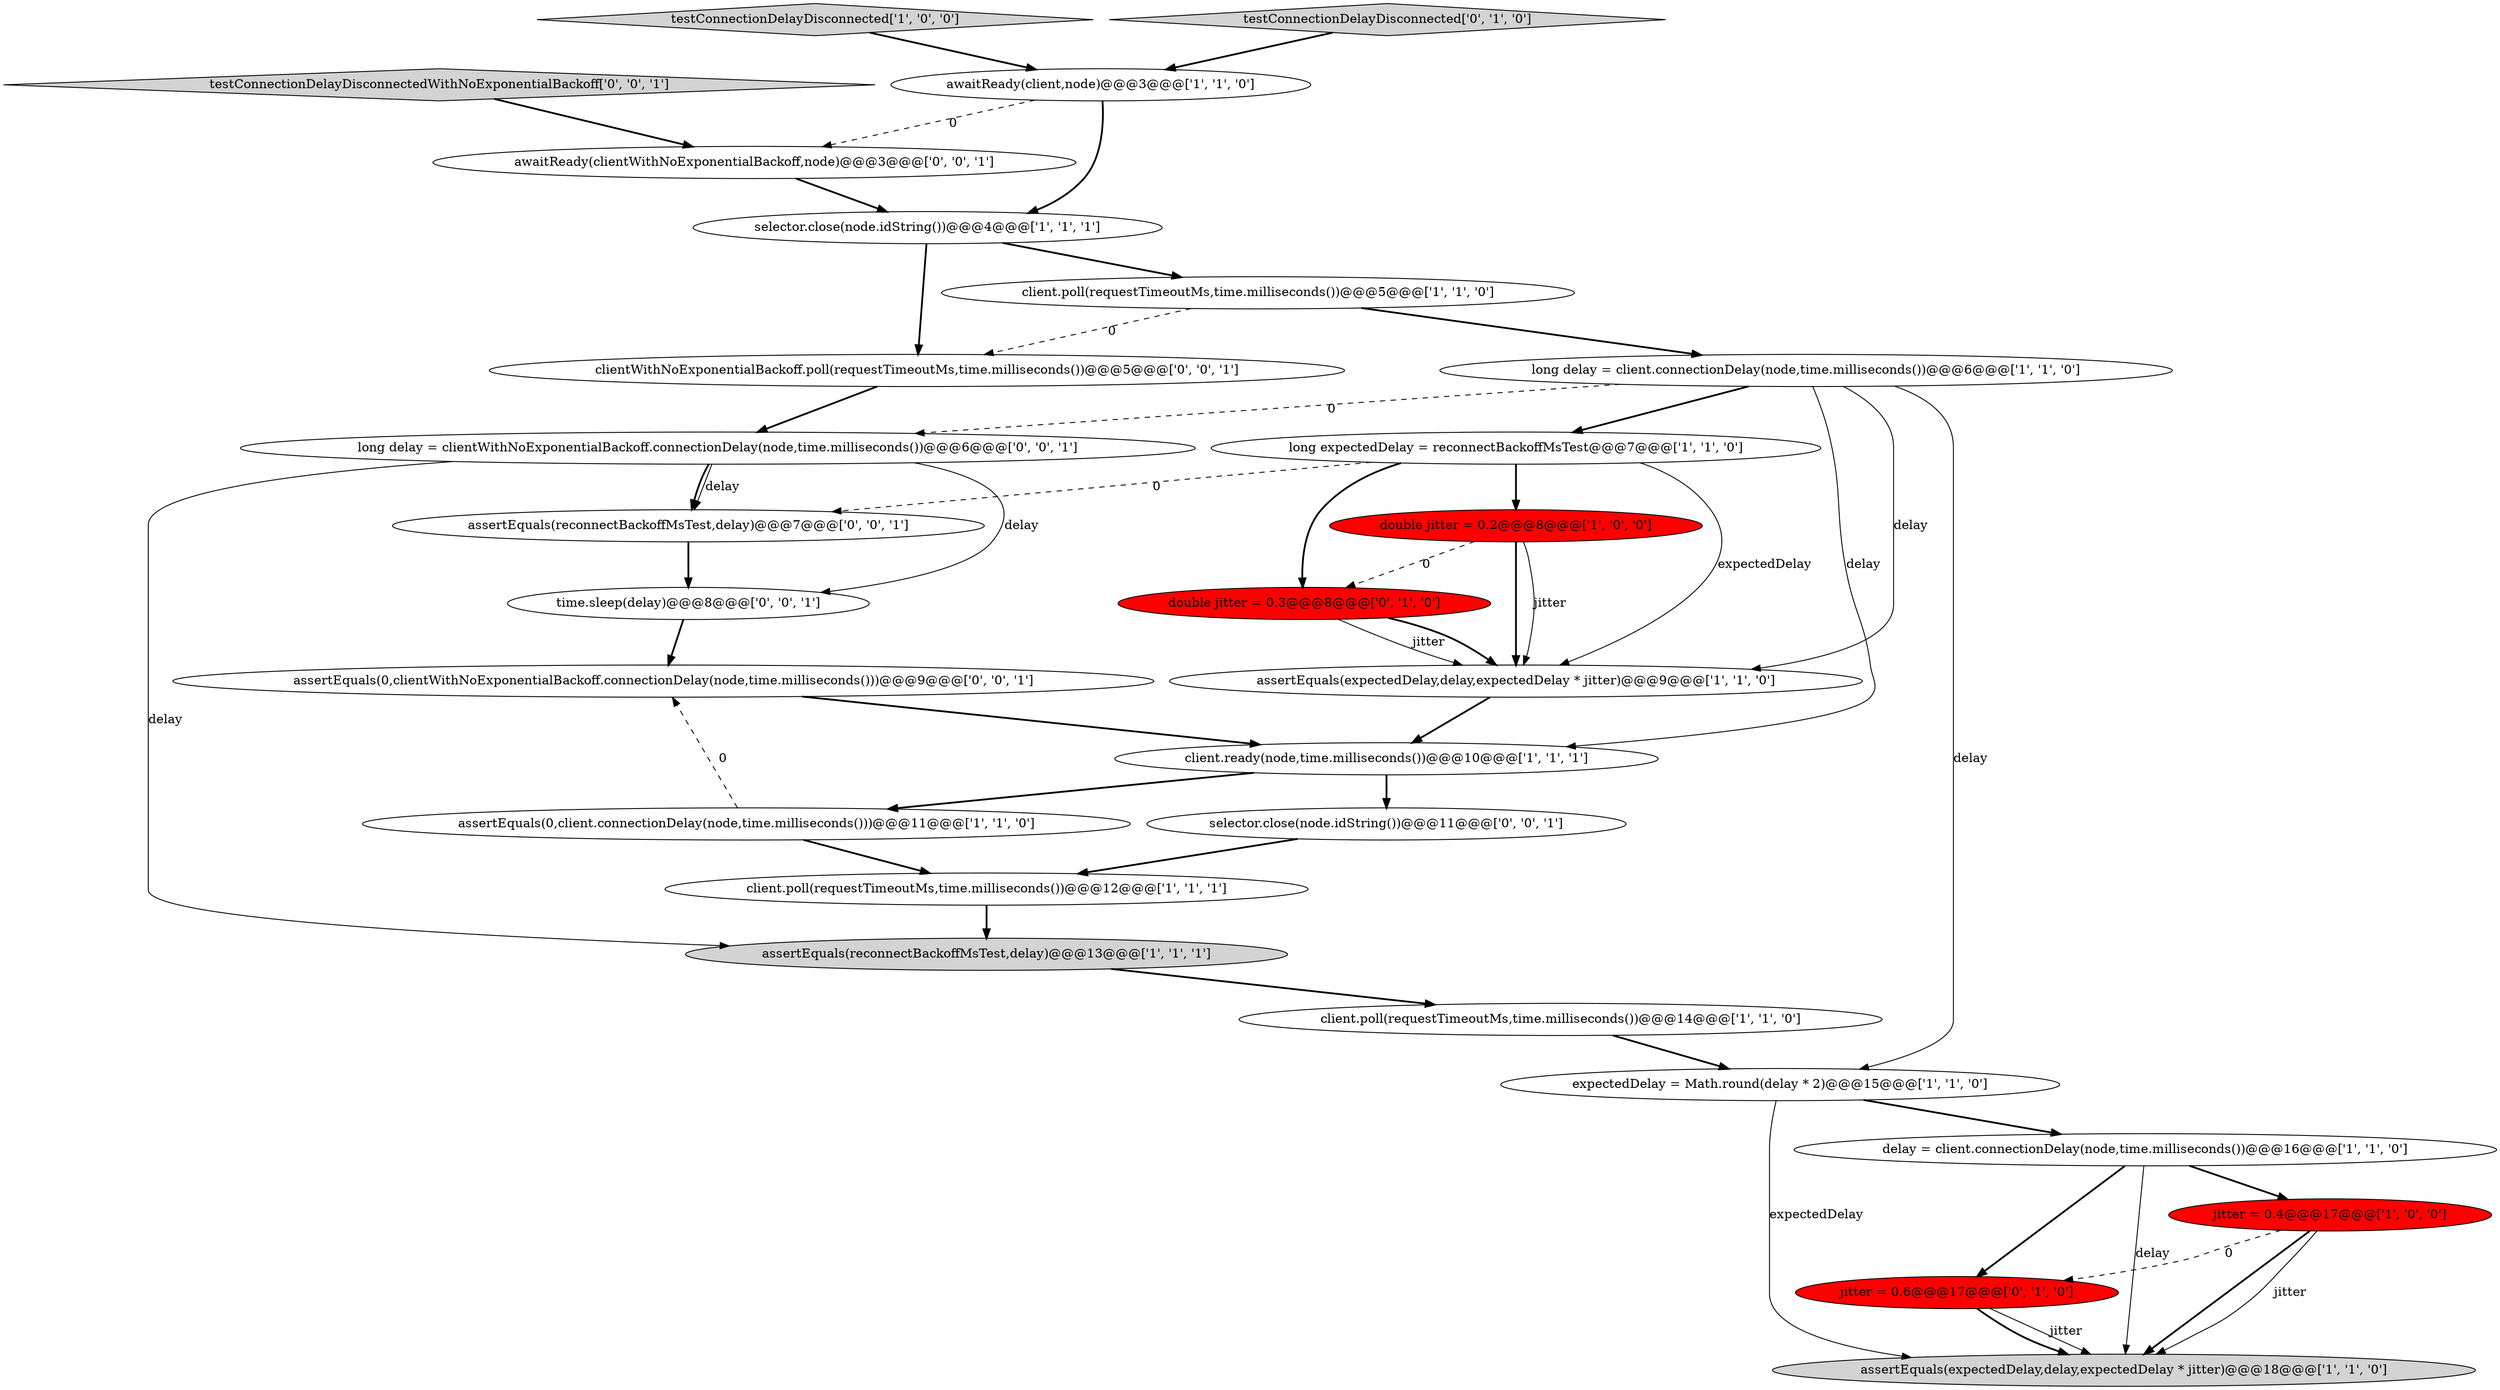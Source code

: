 digraph {
10 [style = filled, label = "assertEquals(reconnectBackoffMsTest,delay)@@@13@@@['1', '1', '1']", fillcolor = lightgray, shape = ellipse image = "AAA0AAABBB1BBB"];
14 [style = filled, label = "awaitReady(client,node)@@@3@@@['1', '1', '0']", fillcolor = white, shape = ellipse image = "AAA0AAABBB1BBB"];
22 [style = filled, label = "assertEquals(reconnectBackoffMsTest,delay)@@@7@@@['0', '0', '1']", fillcolor = white, shape = ellipse image = "AAA0AAABBB3BBB"];
27 [style = filled, label = "long delay = clientWithNoExponentialBackoff.connectionDelay(node,time.milliseconds())@@@6@@@['0', '0', '1']", fillcolor = white, shape = ellipse image = "AAA0AAABBB3BBB"];
12 [style = filled, label = "long expectedDelay = reconnectBackoffMsTest@@@7@@@['1', '1', '0']", fillcolor = white, shape = ellipse image = "AAA0AAABBB1BBB"];
17 [style = filled, label = "jitter = 0.6@@@17@@@['0', '1', '0']", fillcolor = red, shape = ellipse image = "AAA1AAABBB2BBB"];
16 [style = filled, label = "client.poll(requestTimeoutMs,time.milliseconds())@@@14@@@['1', '1', '0']", fillcolor = white, shape = ellipse image = "AAA0AAABBB1BBB"];
3 [style = filled, label = "client.ready(node,time.milliseconds())@@@10@@@['1', '1', '1']", fillcolor = white, shape = ellipse image = "AAA0AAABBB1BBB"];
21 [style = filled, label = "clientWithNoExponentialBackoff.poll(requestTimeoutMs,time.milliseconds())@@@5@@@['0', '0', '1']", fillcolor = white, shape = ellipse image = "AAA0AAABBB3BBB"];
7 [style = filled, label = "client.poll(requestTimeoutMs,time.milliseconds())@@@5@@@['1', '1', '0']", fillcolor = white, shape = ellipse image = "AAA0AAABBB1BBB"];
23 [style = filled, label = "awaitReady(clientWithNoExponentialBackoff,node)@@@3@@@['0', '0', '1']", fillcolor = white, shape = ellipse image = "AAA0AAABBB3BBB"];
8 [style = filled, label = "testConnectionDelayDisconnected['1', '0', '0']", fillcolor = lightgray, shape = diamond image = "AAA0AAABBB1BBB"];
20 [style = filled, label = "testConnectionDelayDisconnectedWithNoExponentialBackoff['0', '0', '1']", fillcolor = lightgray, shape = diamond image = "AAA0AAABBB3BBB"];
9 [style = filled, label = "assertEquals(expectedDelay,delay,expectedDelay * jitter)@@@18@@@['1', '1', '0']", fillcolor = lightgray, shape = ellipse image = "AAA0AAABBB1BBB"];
13 [style = filled, label = "client.poll(requestTimeoutMs,time.milliseconds())@@@12@@@['1', '1', '1']", fillcolor = white, shape = ellipse image = "AAA0AAABBB1BBB"];
18 [style = filled, label = "double jitter = 0.3@@@8@@@['0', '1', '0']", fillcolor = red, shape = ellipse image = "AAA1AAABBB2BBB"];
19 [style = filled, label = "testConnectionDelayDisconnected['0', '1', '0']", fillcolor = lightgray, shape = diamond image = "AAA0AAABBB2BBB"];
26 [style = filled, label = "selector.close(node.idString())@@@11@@@['0', '0', '1']", fillcolor = white, shape = ellipse image = "AAA0AAABBB3BBB"];
1 [style = filled, label = "double jitter = 0.2@@@8@@@['1', '0', '0']", fillcolor = red, shape = ellipse image = "AAA1AAABBB1BBB"];
6 [style = filled, label = "assertEquals(0,client.connectionDelay(node,time.milliseconds()))@@@11@@@['1', '1', '0']", fillcolor = white, shape = ellipse image = "AAA0AAABBB1BBB"];
0 [style = filled, label = "selector.close(node.idString())@@@4@@@['1', '1', '1']", fillcolor = white, shape = ellipse image = "AAA0AAABBB1BBB"];
15 [style = filled, label = "long delay = client.connectionDelay(node,time.milliseconds())@@@6@@@['1', '1', '0']", fillcolor = white, shape = ellipse image = "AAA0AAABBB1BBB"];
11 [style = filled, label = "delay = client.connectionDelay(node,time.milliseconds())@@@16@@@['1', '1', '0']", fillcolor = white, shape = ellipse image = "AAA0AAABBB1BBB"];
4 [style = filled, label = "jitter = 0.4@@@17@@@['1', '0', '0']", fillcolor = red, shape = ellipse image = "AAA1AAABBB1BBB"];
24 [style = filled, label = "time.sleep(delay)@@@8@@@['0', '0', '1']", fillcolor = white, shape = ellipse image = "AAA0AAABBB3BBB"];
25 [style = filled, label = "assertEquals(0,clientWithNoExponentialBackoff.connectionDelay(node,time.milliseconds()))@@@9@@@['0', '0', '1']", fillcolor = white, shape = ellipse image = "AAA0AAABBB3BBB"];
5 [style = filled, label = "assertEquals(expectedDelay,delay,expectedDelay * jitter)@@@9@@@['1', '1', '0']", fillcolor = white, shape = ellipse image = "AAA0AAABBB1BBB"];
2 [style = filled, label = "expectedDelay = Math.round(delay * 2)@@@15@@@['1', '1', '0']", fillcolor = white, shape = ellipse image = "AAA0AAABBB1BBB"];
1->5 [style = bold, label=""];
5->3 [style = bold, label=""];
13->10 [style = bold, label=""];
4->9 [style = bold, label=""];
27->24 [style = solid, label="delay"];
7->21 [style = dashed, label="0"];
27->10 [style = solid, label="delay"];
4->17 [style = dashed, label="0"];
21->27 [style = bold, label=""];
17->9 [style = bold, label=""];
11->4 [style = bold, label=""];
25->3 [style = bold, label=""];
15->5 [style = solid, label="delay"];
1->5 [style = solid, label="jitter"];
3->26 [style = bold, label=""];
8->14 [style = bold, label=""];
3->6 [style = bold, label=""];
1->18 [style = dashed, label="0"];
0->21 [style = bold, label=""];
16->2 [style = bold, label=""];
12->1 [style = bold, label=""];
23->0 [style = bold, label=""];
27->22 [style = bold, label=""];
26->13 [style = bold, label=""];
17->9 [style = solid, label="jitter"];
0->7 [style = bold, label=""];
15->3 [style = solid, label="delay"];
18->5 [style = solid, label="jitter"];
27->22 [style = solid, label="delay"];
14->23 [style = dashed, label="0"];
19->14 [style = bold, label=""];
20->23 [style = bold, label=""];
14->0 [style = bold, label=""];
10->16 [style = bold, label=""];
6->25 [style = dashed, label="0"];
2->9 [style = solid, label="expectedDelay"];
24->25 [style = bold, label=""];
18->5 [style = bold, label=""];
6->13 [style = bold, label=""];
12->22 [style = dashed, label="0"];
12->18 [style = bold, label=""];
12->5 [style = solid, label="expectedDelay"];
11->9 [style = solid, label="delay"];
7->15 [style = bold, label=""];
11->17 [style = bold, label=""];
15->12 [style = bold, label=""];
15->2 [style = solid, label="delay"];
15->27 [style = dashed, label="0"];
22->24 [style = bold, label=""];
2->11 [style = bold, label=""];
4->9 [style = solid, label="jitter"];
}
